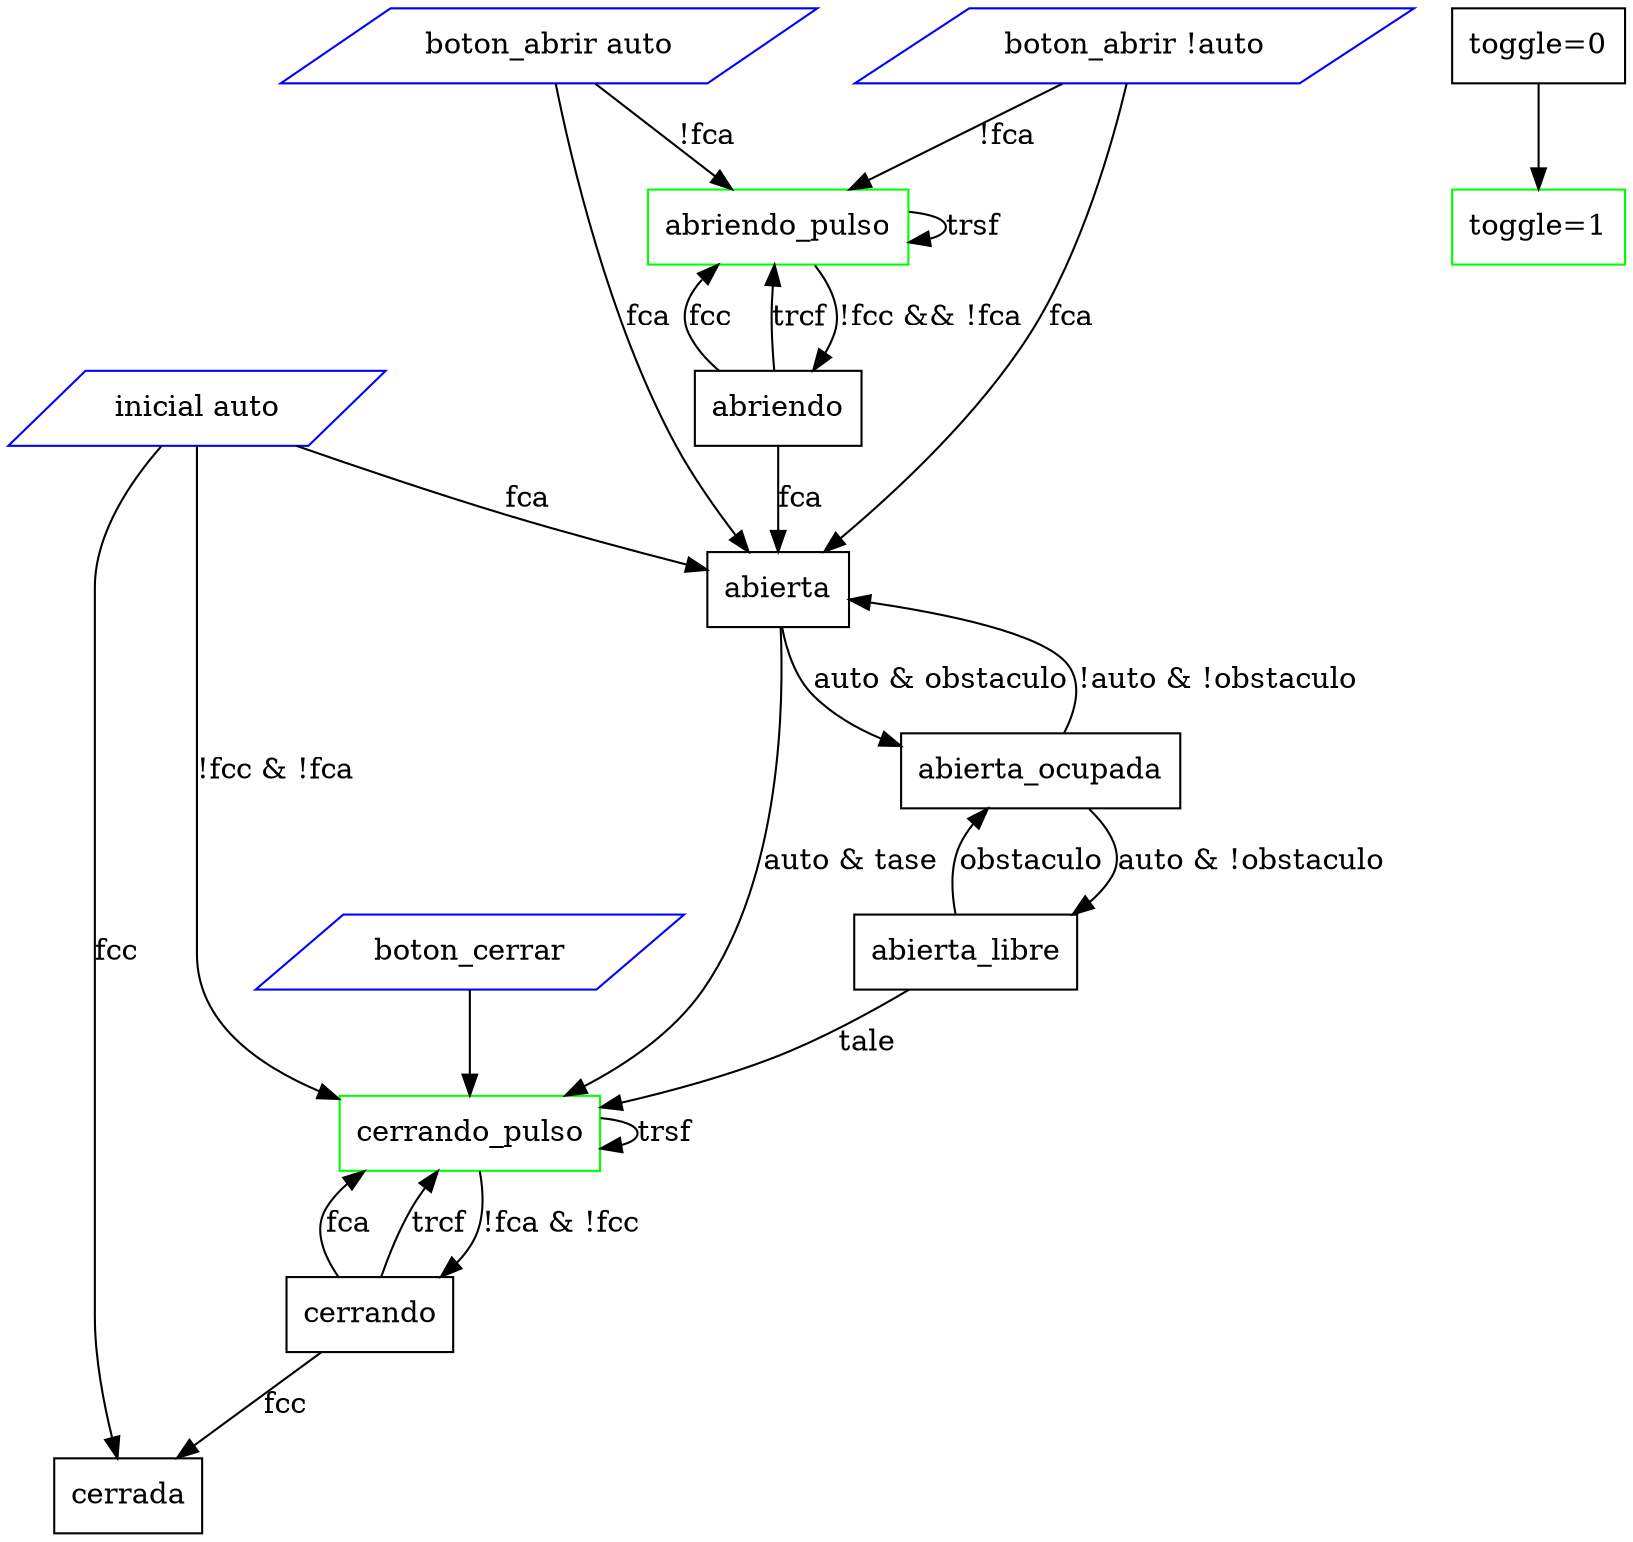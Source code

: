 digraph G {

    { 
        "inicial auto" [shape=parallelogram color=blue]
        boton_cerrar [shape=parallelogram color=blue]
        "boton_abrir auto" [shape=parallelogram color=blue]
        "boton_abrir !auto" [shape=parallelogram color=blue]
        abriendo_pulso [shape=box color=green]
        abriendo [shape=box color=black]
        abierta_libre [shape=box color=black]
        abierta_ocupada [shape=box color=black]
        abierta [shape=box color=black]
        cerrando_pulso [shape=box color=green]
        cerrando [shape=box color=black]
        cerrada [shape=box color=black]
        "toggle=1" [shape=box color=green]
        "toggle=0" [shape=box color=black]
    }

    boton_cerrar -> cerrando_pulso
    "boton_abrir auto" -> abriendo_pulso [label="!fca"]
    "boton_abrir auto" -> abierta [label="fca"]
    "boton_abrir !auto" -> abriendo_pulso [label="!fca"]
    "boton_abrir !auto" -> abierta [label="fca"]

    "inicial auto" -> cerrada [label="fcc"]
    "inicial auto" -> abierta [label="fca"]
    "inicial auto" -> cerrando_pulso [label="!fcc & !fca"]

    /* seguir el orden del switch-case en estados.cpp */

    abriendo_pulso -> abriendo [label="!fcc && !fca"]
    abriendo_pulso -> abriendo_pulso [label="trsf"]
    abriendo -> abierta [label="fca"]
    abriendo -> abriendo_pulso [label="fcc"]
    abriendo -> abriendo_pulso [label="trcf"]
    abierta -> abierta_ocupada [label="auto & obstaculo"]
    abierta -> cerrando_pulso [label="auto & tase"]
    abierta_ocupada -> abierta [label="!auto & !obstaculo"]
    abierta_ocupada -> abierta_libre [label="auto & !obstaculo"]
    abierta_libre -> abierta_ocupada [label="obstaculo"]
    abierta_libre -> cerrando_pulso [label="tale"]
    cerrando_pulso -> cerrando [label="!fca & !fcc"]
    cerrando_pulso -> cerrando_pulso [label="trsf"]
    cerrando -> cerrada [label="fcc"]
    cerrando -> cerrando_pulso [label="fca"]
    cerrando -> cerrando_pulso [label="trcf"]

	"toggle=0" -> "toggle=1"
}
